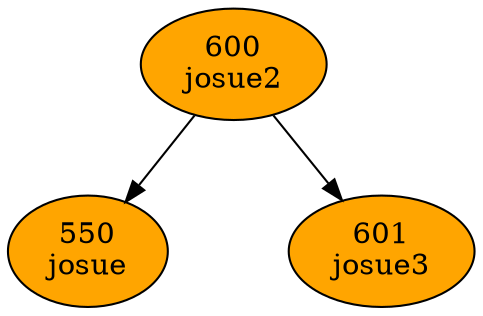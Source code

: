 digraph G{
nodesep = 0.8
ranksep = 0.5
node [style = filled, fillcolor = white]


"josue" [label = "550
josue", fillcolor = orange]
"josue2" -> "josue"
"josue3" [label = "601
josue3", fillcolor = orange]
"josue2" -> "josue3"
"josue2" [label = "600
josue2", fillcolor = orange]

}